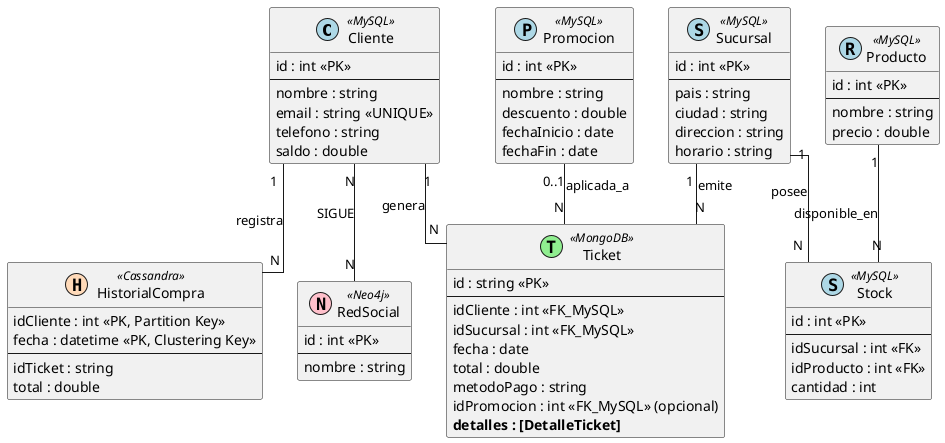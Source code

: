 @startuml Starbucks_Poliglota_Definitiva
skinparam linetype ortho
skinparam Entity {
  BorderColor black
  FontName Arial
}

' 1. Definición de Estereotipos para DBs
entity Cliente <<(C,#ADD8E6) MySQL>> {
  id : int <<PK>>
  --
  nombre : string
  email : string <<UNIQUE>>
  telefono : string
  saldo : double
}

entity Sucursal <<(S,#ADD8E6) MySQL>> {
  id : int <<PK>>
  --
  pais : string
  ciudad : string
  direccion : string
  horario : string
}

entity Promocion <<(P,#ADD8E6) MySQL>> {
  id : int <<PK>>
  --
  nombre : string
  descuento : double
  fechaInicio : date
  fechaFin : date
}

entity Producto <<(R,#ADD8E6) MySQL>> {
  id : int <<PK>>
  --
  nombre : string
  precio : double
}

entity Stock <<(S,#ADD8E6) MySQL>> {
  id : int <<PK>>
  --
  idSucursal : int <<FK>>
  idProducto : int <<FK>>
  cantidad : int
}

' 2. Entidad Transaccional (MongoDB)
entity Ticket <<(T,#90EE90) MongoDB>> {
  id : string <<PK>>
  --
  idCliente : int <<FK_MySQL>>
  idSucursal : int <<FK_MySQL>>
  fecha : date
  total : double
  metodoPago : string
  idPromocion : int <<FK_MySQL>> (opcional)
  **detalles : [DetalleTicket]**
}

' 3. Entidad Analítica (Cassandra)
entity HistorialCompra <<(H,#FFDAB9) Cassandra>> {
  idCliente : int <<PK, Partition Key>>
  fecha : datetime <<PK, Clustering Key>>
  --
  idTicket : string
  total : double
}

' 4. Entidad de Relación (Neo4j)
entity RedSocial <<(N,#FFC0CB) Neo4j>> {
  id : int <<PK>>
  --
  nombre : string
}

' 5. Relaciones
Cliente "1" -- "N" Ticket : genera
Sucursal "1" -- "N" Ticket : emite

Sucursal "1" -- "N" Stock : posee
Producto "1" -- "N" Stock : disponible_en

Promocion "0..1" -- "N" Ticket : aplicada_a

Cliente "1" -- "N" HistorialCompra : registra

' Relación Gráfica (Neo4j)
Cliente "N" -- "N" RedSocial : SIGUE

@enduml